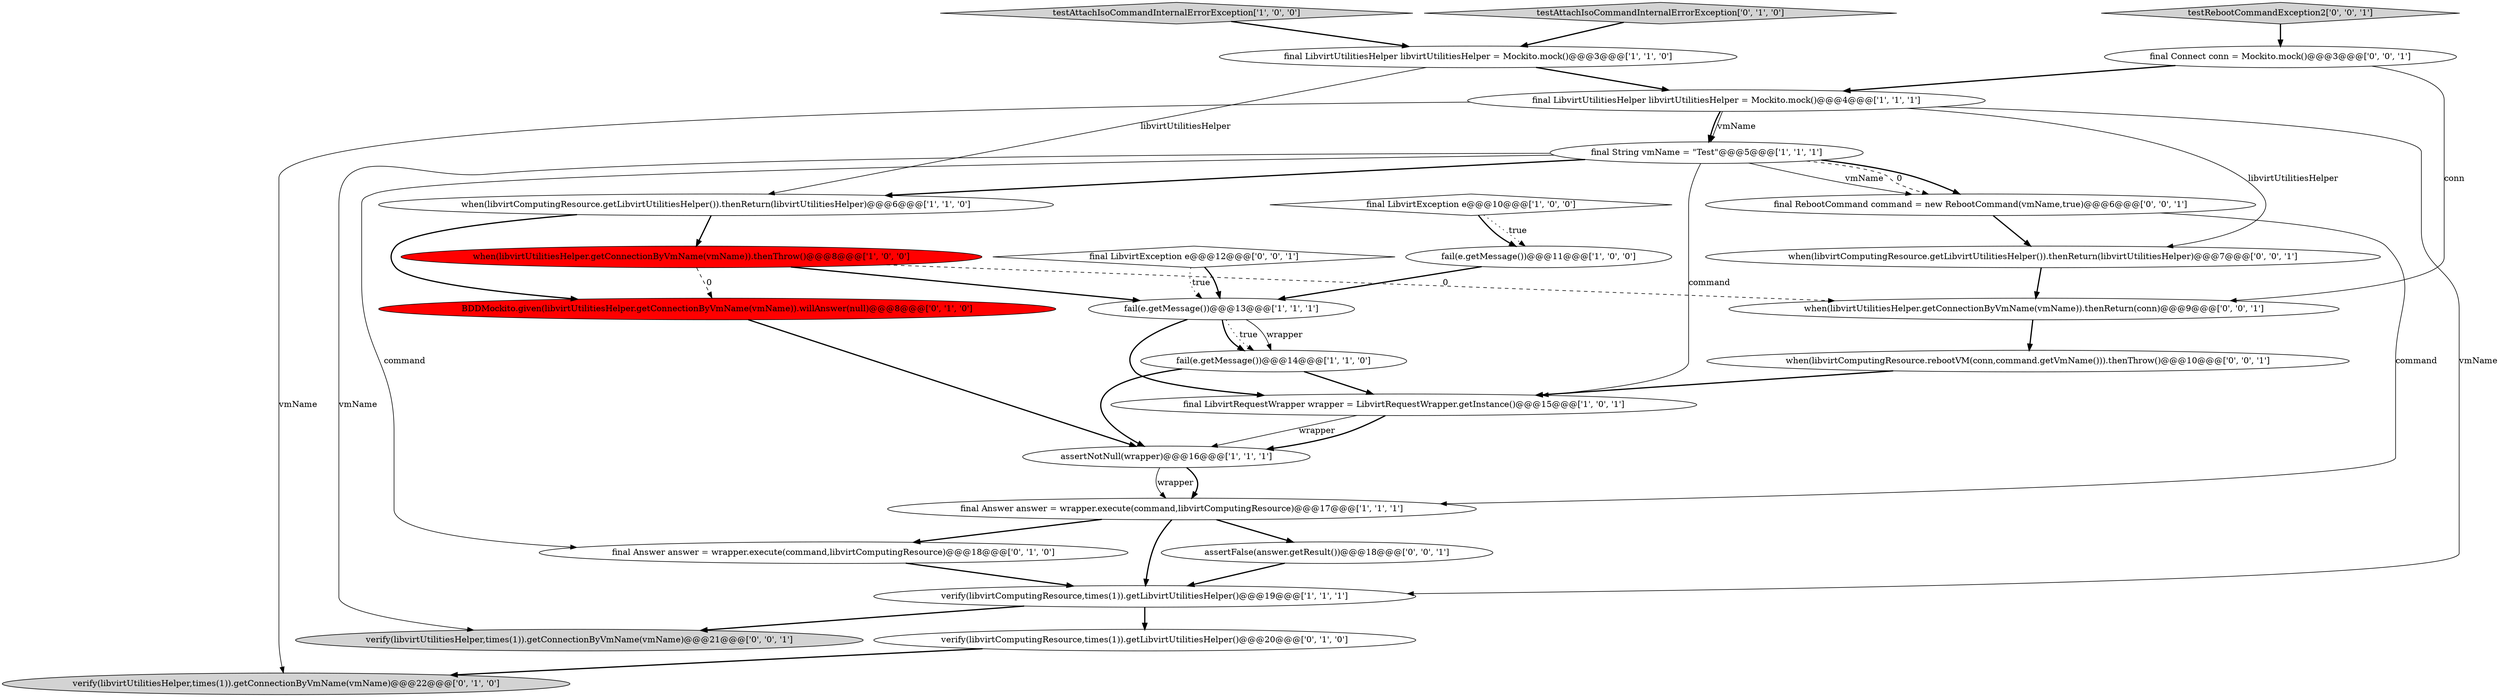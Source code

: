 digraph {
11 [style = filled, label = "final LibvirtRequestWrapper wrapper = LibvirtRequestWrapper.getInstance()@@@15@@@['1', '0', '1']", fillcolor = white, shape = ellipse image = "AAA0AAABBB1BBB"];
3 [style = filled, label = "final LibvirtUtilitiesHelper libvirtUtilitiesHelper = Mockito.mock()@@@3@@@['1', '1', '0']", fillcolor = white, shape = ellipse image = "AAA0AAABBB1BBB"];
13 [style = filled, label = "fail(e.getMessage())@@@14@@@['1', '1', '0']", fillcolor = white, shape = ellipse image = "AAA0AAABBB1BBB"];
12 [style = filled, label = "verify(libvirtComputingResource,times(1)).getLibvirtUtilitiesHelper()@@@19@@@['1', '1', '1']", fillcolor = white, shape = ellipse image = "AAA0AAABBB1BBB"];
4 [style = filled, label = "final LibvirtException e@@@10@@@['1', '0', '0']", fillcolor = white, shape = diamond image = "AAA0AAABBB1BBB"];
9 [style = filled, label = "assertNotNull(wrapper)@@@16@@@['1', '1', '1']", fillcolor = white, shape = ellipse image = "AAA0AAABBB1BBB"];
0 [style = filled, label = "when(libvirtComputingResource.getLibvirtUtilitiesHelper()).thenReturn(libvirtUtilitiesHelper)@@@6@@@['1', '1', '0']", fillcolor = white, shape = ellipse image = "AAA0AAABBB1BBB"];
19 [style = filled, label = "testRebootCommandException2['0', '0', '1']", fillcolor = lightgray, shape = diamond image = "AAA0AAABBB3BBB"];
24 [style = filled, label = "final LibvirtException e@@@12@@@['0', '0', '1']", fillcolor = white, shape = diamond image = "AAA0AAABBB3BBB"];
22 [style = filled, label = "verify(libvirtUtilitiesHelper,times(1)).getConnectionByVmName(vmName)@@@21@@@['0', '0', '1']", fillcolor = lightgray, shape = ellipse image = "AAA0AAABBB3BBB"];
7 [style = filled, label = "testAttachIsoCommandInternalErrorException['1', '0', '0']", fillcolor = lightgray, shape = diamond image = "AAA0AAABBB1BBB"];
14 [style = filled, label = "BDDMockito.given(libvirtUtilitiesHelper.getConnectionByVmName(vmName)).willAnswer(null)@@@8@@@['0', '1', '0']", fillcolor = red, shape = ellipse image = "AAA1AAABBB2BBB"];
26 [style = filled, label = "final RebootCommand command = new RebootCommand(vmName,true)@@@6@@@['0', '0', '1']", fillcolor = white, shape = ellipse image = "AAA0AAABBB3BBB"];
10 [style = filled, label = "when(libvirtUtilitiesHelper.getConnectionByVmName(vmName)).thenThrow()@@@8@@@['1', '0', '0']", fillcolor = red, shape = ellipse image = "AAA1AAABBB1BBB"];
8 [style = filled, label = "final Answer answer = wrapper.execute(command,libvirtComputingResource)@@@17@@@['1', '1', '1']", fillcolor = white, shape = ellipse image = "AAA0AAABBB1BBB"];
16 [style = filled, label = "verify(libvirtUtilitiesHelper,times(1)).getConnectionByVmName(vmName)@@@22@@@['0', '1', '0']", fillcolor = lightgray, shape = ellipse image = "AAA0AAABBB2BBB"];
23 [style = filled, label = "when(libvirtComputingResource.getLibvirtUtilitiesHelper()).thenReturn(libvirtUtilitiesHelper)@@@7@@@['0', '0', '1']", fillcolor = white, shape = ellipse image = "AAA0AAABBB3BBB"];
6 [style = filled, label = "final String vmName = \"Test\"@@@5@@@['1', '1', '1']", fillcolor = white, shape = ellipse image = "AAA0AAABBB1BBB"];
5 [style = filled, label = "final LibvirtUtilitiesHelper libvirtUtilitiesHelper = Mockito.mock()@@@4@@@['1', '1', '1']", fillcolor = white, shape = ellipse image = "AAA0AAABBB1BBB"];
1 [style = filled, label = "fail(e.getMessage())@@@11@@@['1', '0', '0']", fillcolor = white, shape = ellipse image = "AAA0AAABBB1BBB"];
27 [style = filled, label = "when(libvirtUtilitiesHelper.getConnectionByVmName(vmName)).thenReturn(conn)@@@9@@@['0', '0', '1']", fillcolor = white, shape = ellipse image = "AAA0AAABBB3BBB"];
15 [style = filled, label = "verify(libvirtComputingResource,times(1)).getLibvirtUtilitiesHelper()@@@20@@@['0', '1', '0']", fillcolor = white, shape = ellipse image = "AAA0AAABBB2BBB"];
20 [style = filled, label = "when(libvirtComputingResource.rebootVM(conn,command.getVmName())).thenThrow()@@@10@@@['0', '0', '1']", fillcolor = white, shape = ellipse image = "AAA0AAABBB3BBB"];
18 [style = filled, label = "final Answer answer = wrapper.execute(command,libvirtComputingResource)@@@18@@@['0', '1', '0']", fillcolor = white, shape = ellipse image = "AAA0AAABBB2BBB"];
21 [style = filled, label = "assertFalse(answer.getResult())@@@18@@@['0', '0', '1']", fillcolor = white, shape = ellipse image = "AAA0AAABBB3BBB"];
25 [style = filled, label = "final Connect conn = Mockito.mock()@@@3@@@['0', '0', '1']", fillcolor = white, shape = ellipse image = "AAA0AAABBB3BBB"];
2 [style = filled, label = "fail(e.getMessage())@@@13@@@['1', '1', '1']", fillcolor = white, shape = ellipse image = "AAA0AAABBB1BBB"];
17 [style = filled, label = "testAttachIsoCommandInternalErrorException['0', '1', '0']", fillcolor = lightgray, shape = diamond image = "AAA0AAABBB2BBB"];
6->26 [style = bold, label=""];
25->27 [style = solid, label="conn"];
6->26 [style = solid, label="vmName"];
6->22 [style = solid, label="vmName"];
23->27 [style = bold, label=""];
24->2 [style = bold, label=""];
4->1 [style = dotted, label="true"];
5->12 [style = solid, label="vmName"];
8->18 [style = bold, label=""];
12->22 [style = bold, label=""];
12->15 [style = bold, label=""];
11->9 [style = solid, label="wrapper"];
18->12 [style = bold, label=""];
6->0 [style = bold, label=""];
6->18 [style = solid, label="command"];
10->27 [style = dashed, label="0"];
11->9 [style = bold, label=""];
9->8 [style = bold, label=""];
15->16 [style = bold, label=""];
13->11 [style = bold, label=""];
3->0 [style = solid, label="libvirtUtilitiesHelper"];
2->13 [style = solid, label="wrapper"];
7->3 [style = bold, label=""];
19->25 [style = bold, label=""];
2->13 [style = bold, label=""];
21->12 [style = bold, label=""];
5->16 [style = solid, label="vmName"];
5->23 [style = solid, label="libvirtUtilitiesHelper"];
0->10 [style = bold, label=""];
3->5 [style = bold, label=""];
0->14 [style = bold, label=""];
5->6 [style = bold, label=""];
6->26 [style = dashed, label="0"];
9->8 [style = solid, label="wrapper"];
26->23 [style = bold, label=""];
6->11 [style = solid, label="command"];
17->3 [style = bold, label=""];
8->21 [style = bold, label=""];
26->8 [style = solid, label="command"];
25->5 [style = bold, label=""];
14->9 [style = bold, label=""];
10->2 [style = bold, label=""];
4->1 [style = bold, label=""];
1->2 [style = bold, label=""];
13->9 [style = bold, label=""];
24->2 [style = dotted, label="true"];
27->20 [style = bold, label=""];
2->11 [style = bold, label=""];
8->12 [style = bold, label=""];
2->13 [style = dotted, label="true"];
10->14 [style = dashed, label="0"];
5->6 [style = solid, label="vmName"];
20->11 [style = bold, label=""];
}
